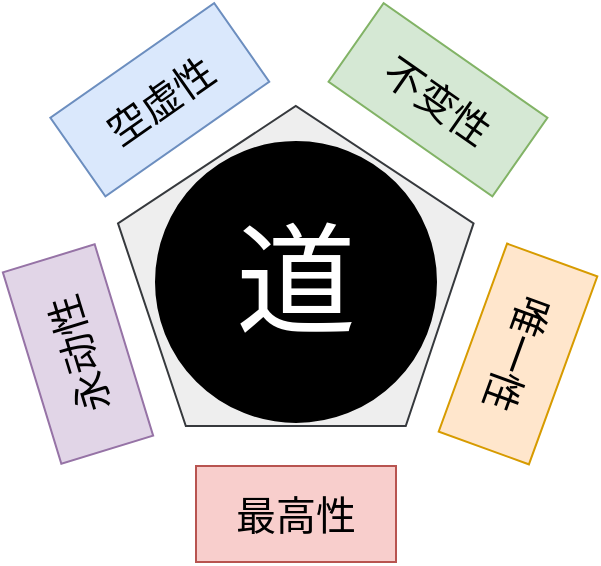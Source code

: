 <mxfile>
    <diagram id="AO9hPOBbPmiww6_MC9ys" name="Page-1">
        <mxGraphModel dx="664" dy="691" grid="1" gridSize="10" guides="1" tooltips="1" connect="1" arrows="1" fold="1" page="1" pageScale="1" pageWidth="850" pageHeight="1100" math="0" shadow="0">
            <root>
                <mxCell id="0"/>
                <mxCell id="1" parent="0"/>
                <mxCell id="2" value="" style="whiteSpace=wrap;html=1;shape=mxgraph.basic.pentagon;fillColor=#eeeeee;strokeColor=#36393d;" vertex="1" parent="1">
                    <mxGeometry x="200" y="210" width="177.78" height="160" as="geometry"/>
                </mxCell>
                <mxCell id="3" value="道" style="ellipse;whiteSpace=wrap;html=1;aspect=fixed;fillColor=#000000;fontColor=#FFFFFF;fontSize=60;" vertex="1" parent="1">
                    <mxGeometry x="219" y="228" width="140" height="140" as="geometry"/>
                </mxCell>
                <mxCell id="4" value="空虚性" style="rounded=0;whiteSpace=wrap;html=1;fontSize=20;fillColor=#dae8fc;strokeColor=#6c8ebf;rotation=-35;" vertex="1" parent="1">
                    <mxGeometry x="170.9" y="182.87" width="100" height="48" as="geometry"/>
                </mxCell>
                <mxCell id="5" value="不变性" style="rounded=0;whiteSpace=wrap;html=1;fontSize=20;fillColor=#d5e8d4;strokeColor=#82b366;rotation=35;" vertex="1" parent="1">
                    <mxGeometry x="310" y="182.87" width="100" height="48" as="geometry"/>
                </mxCell>
                <mxCell id="6" value="唯一性" style="rounded=0;whiteSpace=wrap;html=1;fontSize=20;fillColor=#ffe6cc;strokeColor=#d79b00;rotation=110;" vertex="1" parent="1">
                    <mxGeometry x="350" y="310" width="100" height="48" as="geometry"/>
                </mxCell>
                <mxCell id="7" value="最高性" style="rounded=0;whiteSpace=wrap;html=1;fontSize=20;fillColor=#f8cecc;strokeColor=#b85450;rotation=0;" vertex="1" parent="1">
                    <mxGeometry x="239" y="390" width="100" height="48" as="geometry"/>
                </mxCell>
                <mxCell id="8" value="永动性" style="rounded=0;whiteSpace=wrap;html=1;fontSize=20;fillColor=#e1d5e7;strokeColor=#9673a6;rotation=-107;" vertex="1" parent="1">
                    <mxGeometry x="130" y="310" width="100" height="48" as="geometry"/>
                </mxCell>
            </root>
        </mxGraphModel>
    </diagram>
</mxfile>